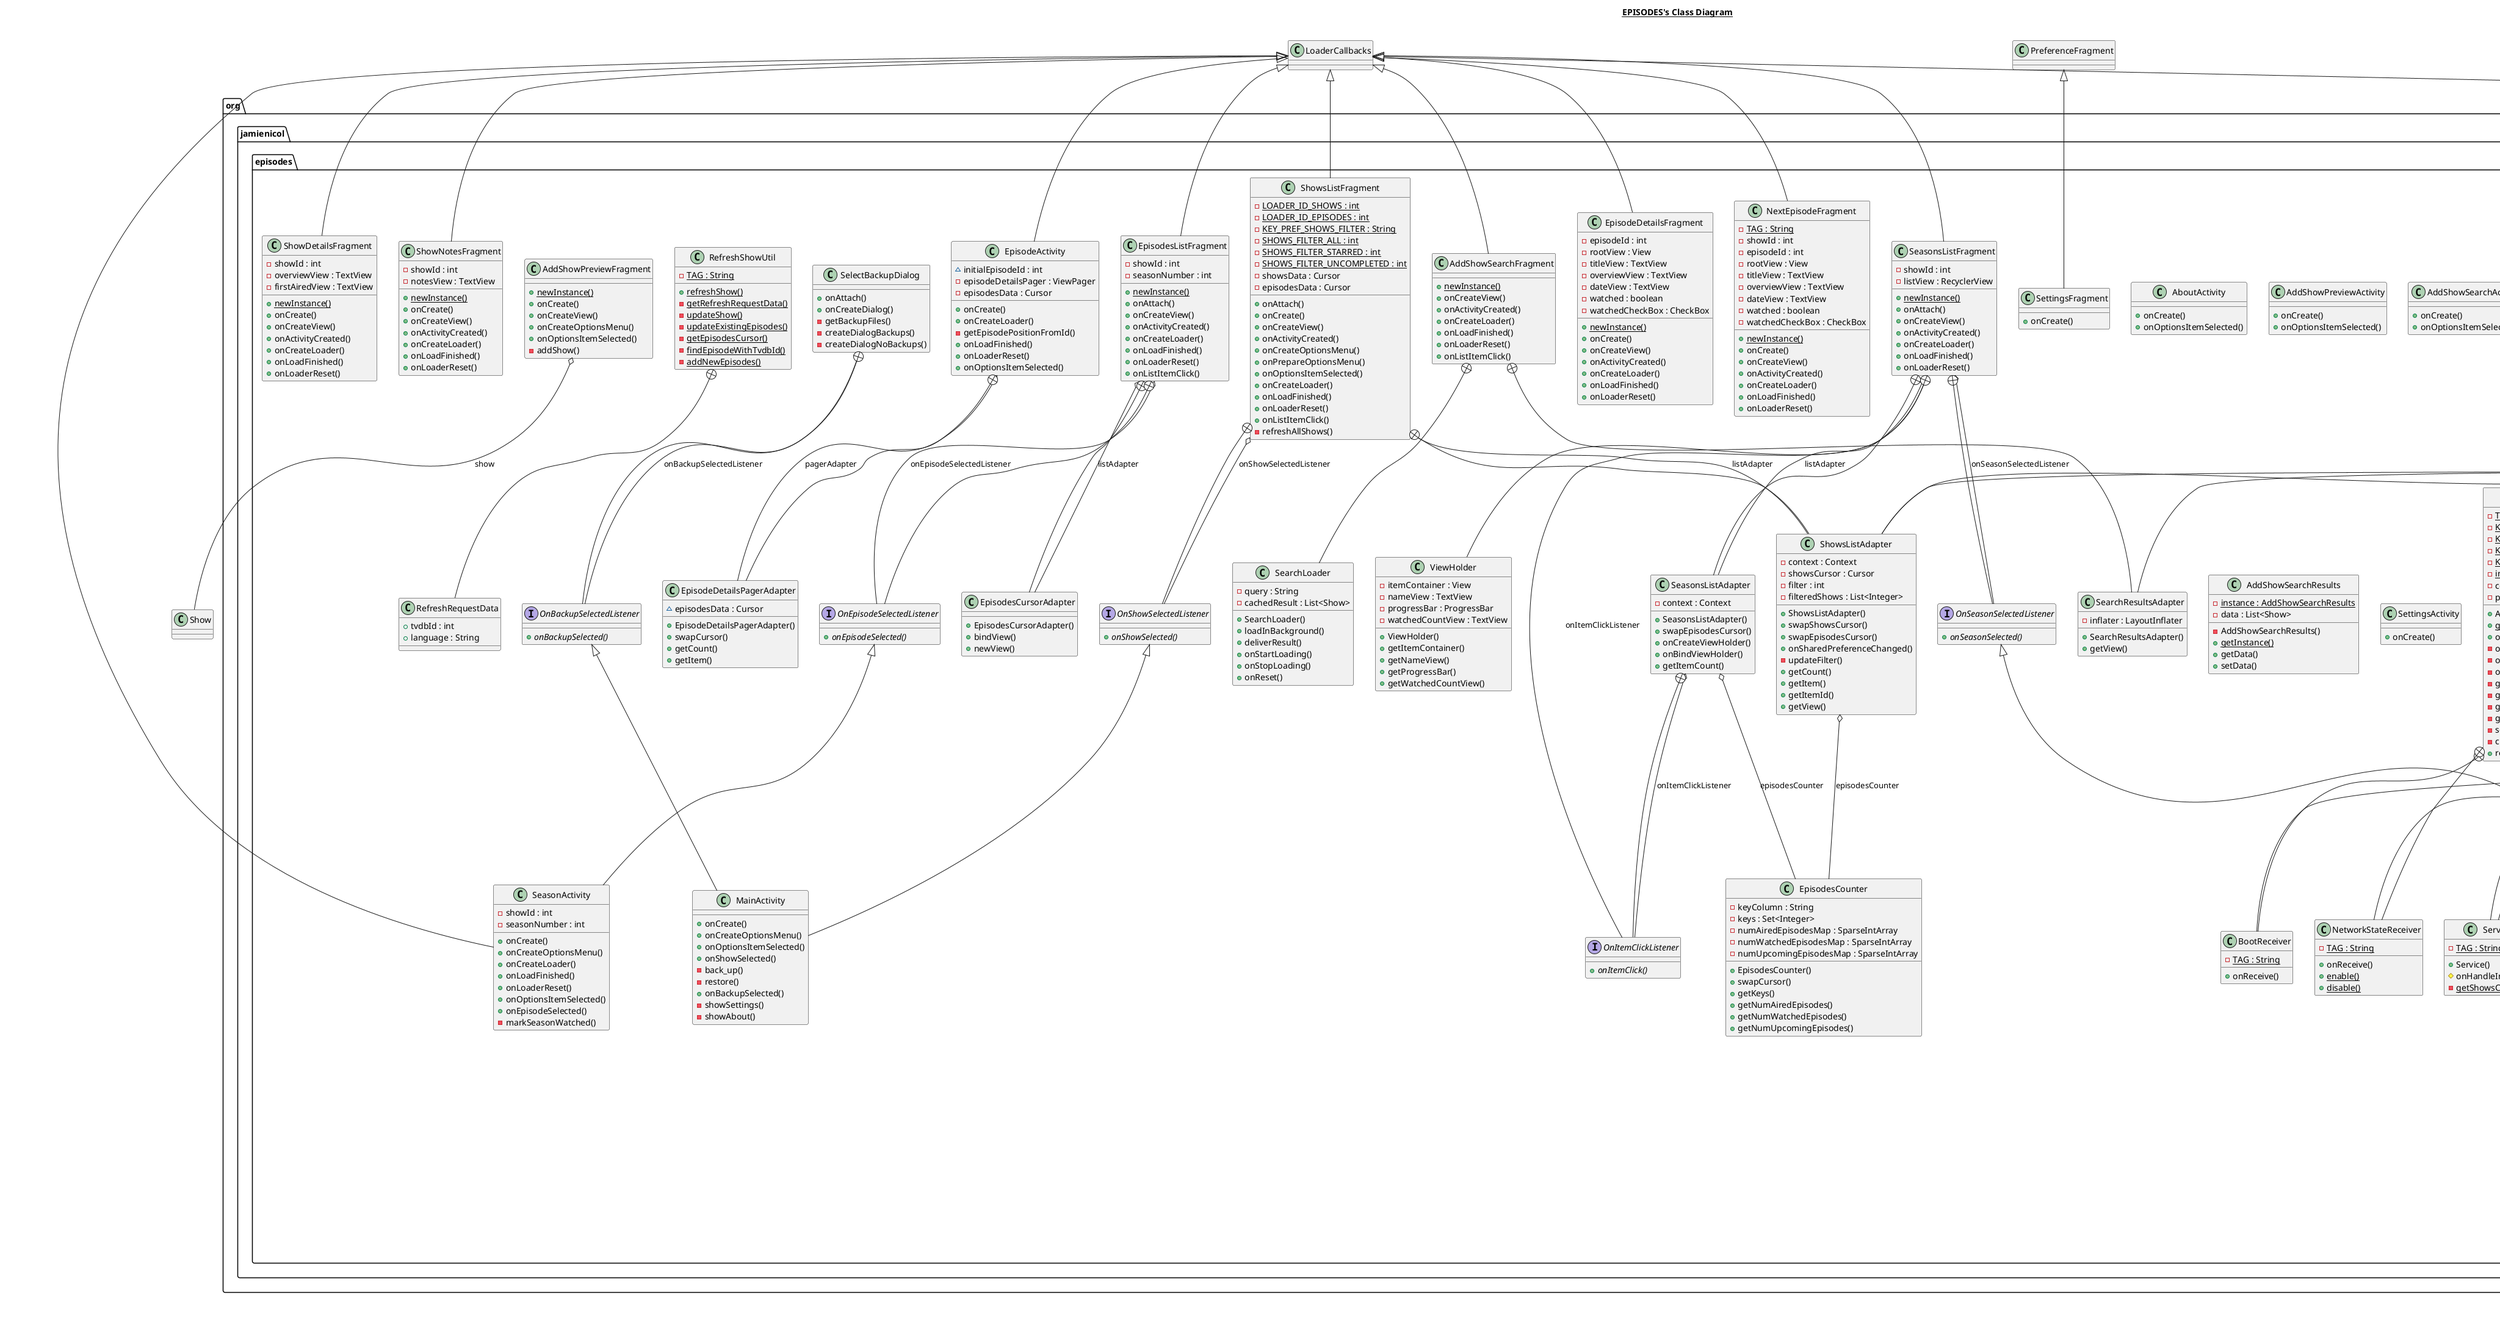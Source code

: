 @startuml

title __EPISODES's Class Diagram__\n

  package org.jamienicol.episodes {
    class AboutActivity {
        + onCreate()
        + onOptionsItemSelected()
    }
  }
  

  package org.jamienicol.episodes {
    class AddShowPreviewActivity {
        + onCreate()
        + onOptionsItemSelected()
    }
  }
  

  package org.jamienicol.episodes {
    class AddShowPreviewFragment {
        {static} + newInstance()
        + onCreate()
        + onCreateView()
        + onCreateOptionsMenu()
        + onOptionsItemSelected()
        - addShow()
    }
  }
  

  package org.jamienicol.episodes {
    class AddShowSearchActivity {
        + onCreate()
        + onOptionsItemSelected()
    }
  }
  

  package org.jamienicol.episodes {
    class AddShowSearchFragment {
        {static} + newInstance()
        + onCreateView()
        + onActivityCreated()
        + onCreateLoader()
        + onLoadFinished()
        + onLoaderReset()
        + onListItemClick()
    }
  }
  

  package org.jamienicol.episodes {
    class SearchLoader {
        - query : String
        - cachedResult : List<Show>
        + SearchLoader()
        + loadInBackground()
        + deliverResult()
        + onStartLoading()
        + onStopLoading()
        + onReset()
    }
  }
  

  package org.jamienicol.episodes {
    class SearchResultsAdapter {
        - inflater : LayoutInflater
        + SearchResultsAdapter()
        + getView()
    }
  }
  

  package org.jamienicol.episodes {
    class AddShowSearchResults {
        {static} - instance : AddShowSearchResults
        - data : List<Show>
        - AddShowSearchResults()
        {static} + getInstance()
        + getData()
        + setData()
    }
  }
  

  package org.jamienicol.episodes {
    class AutoRefreshHelper {
        {static} - TAG : String
        {static} - KEY_PREF_AUTO_REFRESH_ENABLED : String
        {static} - KEY_PREF_AUTO_REFRESH_PERIOD : String
        {static} - KEY_PREF_AUTO_REFRESH_WIFI_ONLY : String
        {static} - KEY_LAST_AUTO_REFRESH_TIME : String
        {static} - instance : AutoRefreshHelper
        - context : Context
        - preferences : SharedPreferences
        + AutoRefreshHelper()
        {static} + getInstance()
        + onSharedPreferenceChanged()
        - onAutoRefreshEnabledChanged()
        - onAutoRefreshPeriodChanged()
        - onAutoRefreshWifiOnlyChanged()
        - getAutoRefreshEnabled()
        - getAutoRefreshPeriod()
        - getAutoRefreshWifiOnly()
        - getPrevAutoRefreshTime()
        - setPrevAutoRefreshTime()
        - checkNetwork()
        + rescheduleAlarm()
    }
  }
  

  package org.jamienicol.episodes {
    class Service {
        {static} - TAG : String
        + Service()
        # onHandleIntent()
        {static} - getShowsCursor()
    }
  }
  

  package org.jamienicol.episodes {
    class BootReceiver {
        {static} - TAG : String
        + onReceive()
    }
  }
  

  package org.jamienicol.episodes {
    class NetworkStateReceiver {
        {static} - TAG : String
        + onReceive()
        {static} + enable()
        {static} + disable()
    }
  }
  

  package org.jamienicol.episodes {
    class EpisodeActivity {
        ~ initialEpisodeId : int
        - episodeDetailsPager : ViewPager
        - episodesData : Cursor
        + onCreate()
        + onCreateLoader()
        - getEpisodePositionFromId()
        + onLoadFinished()
        + onLoaderReset()
        + onOptionsItemSelected()
    }
  }
  

  package org.jamienicol.episodes {
    class EpisodeDetailsPagerAdapter {
        ~ episodesData : Cursor
        + EpisodeDetailsPagerAdapter()
        + swapCursor()
        + getCount()
        + getItem()
    }
  }
  

  package org.jamienicol.episodes {
    class EpisodeDetailsFragment {
        - episodeId : int
        - rootView : View
        - titleView : TextView
        - overviewView : TextView
        - dateView : TextView
        - watched : boolean
        - watchedCheckBox : CheckBox
        {static} + newInstance()
        + onCreate()
        + onCreateView()
        + onActivityCreated()
        + onCreateLoader()
        + onLoadFinished()
        + onLoaderReset()
    }
  }
  

  package org.jamienicol.episodes {
    class EpisodesApplication {
        {static} - TAG : String
        {static} - instance : EpisodesApplication
        - httpClient : OkHttpClient
        + onCreate()
        {static} + getInstance()
        + getHttpClient()
    }
  }
  

  package org.jamienicol.episodes {
    class EpisodesCounter {
        - keyColumn : String
        - keys : Set<Integer>
        - numAiredEpisodesMap : SparseIntArray
        - numWatchedEpisodesMap : SparseIntArray
        - numUpcomingEpisodesMap : SparseIntArray
        + EpisodesCounter()
        + swapCursor()
        + getKeys()
        + getNumAiredEpisodes()
        + getNumWatchedEpisodes()
        + getNumUpcomingEpisodes()
    }
  }
  

  package org.jamienicol.episodes {
    class EpisodesListFragment {
        - showId : int
        - seasonNumber : int
        {static} + newInstance()
        + onAttach()
        + onCreateView()
        + onActivityCreated()
        + onCreateLoader()
        + onLoadFinished()
        + onLoaderReset()
        + onListItemClick()
    }
  }
  

  package org.jamienicol.episodes {
    interface OnEpisodeSelectedListener {
        {abstract} + onEpisodeSelected()
    }
  }
  

  package org.jamienicol.episodes {
    class EpisodesCursorAdapter {
        + EpisodesCursorAdapter()
        + bindView()
        + newView()
    }
  }
  

  package org.jamienicol.episodes {
    class MainActivity {
        + onCreate()
        + onCreateOptionsMenu()
        + onOptionsItemSelected()
        + onShowSelected()
        - back_up()
        - restore()
        + onBackupSelected()
        - showSettings()
        - showAbout()
    }
  }
  

  package org.jamienicol.episodes {
    class NextEpisodeFragment {
        {static} - TAG : String
        - showId : int
        - episodeId : int
        - rootView : View
        - titleView : TextView
        - overviewView : TextView
        - dateView : TextView
        - watched : boolean
        - watchedCheckBox : CheckBox
        {static} + newInstance()
        + onCreate()
        + onCreateView()
        + onActivityCreated()
        + onCreateLoader()
        + onLoadFinished()
        + onLoaderReset()
    }
  }
  

  package org.jamienicol.episodes {
    class RefreshShowUtil {
        {static} - TAG : String
        {static} + refreshShow()
        {static} - getRefreshRequestData()
        {static} - updateShow()
        {static} - updateExistingEpisodes()
        {static} - getEpisodesCursor()
        {static} - findEpisodeWithTvdbId()
        {static} - addNewEpisodes()
    }
  }
  

  package org.jamienicol.episodes {
    class RefreshRequestData {
        + tvdbId : int
        + language : String
    }
  }
  

  package org.jamienicol.episodes {
    class SeasonActivity {
        - showId : int
        - seasonNumber : int
        + onCreate()
        + onCreateOptionsMenu()
        + onCreateLoader()
        + onLoadFinished()
        + onLoaderReset()
        + onOptionsItemSelected()
        + onEpisodeSelected()
        - markSeasonWatched()
    }
  }
  

  package org.jamienicol.episodes {
    class SeasonsListFragment {
        - showId : int
        - listView : RecyclerView
        {static} + newInstance()
        + onAttach()
        + onCreateView()
        + onActivityCreated()
        + onCreateLoader()
        + onLoadFinished()
        + onLoaderReset()
    }
  }
  

  package org.jamienicol.episodes {
    interface OnSeasonSelectedListener {
        {abstract} + onSeasonSelected()
    }
  }
  

  package org.jamienicol.episodes {
    class ViewHolder {
        - itemContainer : View
        - nameView : TextView
        - progressBar : ProgressBar
        - watchedCountView : TextView
        + ViewHolder()
        + getItemContainer()
        + getNameView()
        + getProgressBar()
        + getWatchedCountView()
    }
  }
  

  package org.jamienicol.episodes {
    class SeasonsListAdapter {
        - context : Context
        + SeasonsListAdapter()
        + swapEpisodesCursor()
        + onCreateViewHolder()
        + onBindViewHolder()
        + getItemCount()
    }
  }
  

  package org.jamienicol.episodes {
    interface OnItemClickListener {
        {abstract} + onItemClick()
    }
  }
  

  package org.jamienicol.episodes {
    class SelectBackupDialog {
        + onAttach()
        + onCreateDialog()
        - getBackupFiles()
        - createDialogBackups()
        - createDialogNoBackups()
    }
  }
  

  package org.jamienicol.episodes {
    interface OnBackupSelectedListener {
        {abstract} + onBackupSelected()
    }
  }
  

  package org.jamienicol.episodes {
    class SettingsActivity {
        + onCreate()
    }
  }
  

  package org.jamienicol.episodes {
    class SettingsFragment {
        + onCreate()
    }
  }
  

  package org.jamienicol.episodes {
    class ShowActivity {
        {static} - KEY_DEFAULT_TAB : String
        - showId : int
        - isShowStarred : boolean
        - headerImage : ImageView
        - toolbar : Toolbar
        - titleView : TextView
        - tabStrip : TabLayout
        - pager : ViewPager
        + onCreate()
        + onCreateOptionsMenu()
        + onPrepareOptionsMenu()
        + onOptionsItemSelected()
        + onCreateLoader()
        + onLoadFinished()
        + onLoaderReset()
        + onPageScrolled()
        + onPageSelected()
        + onPageScrollStateChanged()
        + onSeasonSelected()
        - toggleShowStarred()
        - refreshShow()
        - markShowWatched()
        - deleteShow()
    }
  }
  

  package org.jamienicol.episodes {
    class PagerAdapter {
        - context : Context
        - showId : int
        + PagerAdapter()
        + getCount()
        + getPageTitle()
        + getItem()
    }
  }
  

  package org.jamienicol.episodes {
    class ShowDetailsFragment {
        - showId : int
        - overviewView : TextView
        - firstAiredView : TextView
        {static} + newInstance()
        + onCreate()
        + onCreateView()
        + onActivityCreated()
        + onCreateLoader()
        + onLoadFinished()
        + onLoaderReset()
    }
  }
  

  package org.jamienicol.episodes {
    class ShowNotesFragment {
        - showId : int
        - notesView : TextView
        {static} + newInstance()
        + onCreate()
        + onCreateView()
        + onActivityCreated()
        + onCreateLoader()
        + onLoadFinished()
        + onLoaderReset()
    }
  }
  

  package org.jamienicol.episodes {
    class ShowsListFragment {
        {static} - LOADER_ID_SHOWS : int
        {static} - LOADER_ID_EPISODES : int
        {static} - KEY_PREF_SHOWS_FILTER : String
        {static} - SHOWS_FILTER_ALL : int
        {static} - SHOWS_FILTER_STARRED : int
        {static} - SHOWS_FILTER_UNCOMPLETED : int
        - showsData : Cursor
        - episodesData : Cursor
        + onAttach()
        + onCreate()
        + onCreateView()
        + onActivityCreated()
        + onCreateOptionsMenu()
        + onPrepareOptionsMenu()
        + onOptionsItemSelected()
        + onCreateLoader()
        + onLoadFinished()
        + onLoaderReset()
        + onListItemClick()
        - refreshAllShows()
    }
  }
  

  package org.jamienicol.episodes {
    interface OnShowSelectedListener {
        {abstract} + onShowSelected()
    }
  }
  

  package org.jamienicol.episodes {
    class ShowsListAdapter {
        - context : Context
        - showsCursor : Cursor
        - filter : int
        - filteredShows : List<Integer>
        + ShowsListAdapter()
        + swapShowsCursor()
        + swapEpisodesCursor()
        + onSharedPreferenceChanged()
        - updateFilter()
        + getCount()
        + getItem()
        + getItemId()
        + getView()
    }
  }
  

  AddShowPreviewFragment o-- Show : show
  AddShowSearchFragment -up-|> LoaderCallbacks
  AddShowSearchFragment +-down- SearchLoader
  AddShowSearchFragment +-down- SearchResultsAdapter
  SearchResultsAdapter -up-|> ArrayAdapter
  AutoRefreshHelper -up-|> OnSharedPreferenceChangeListener
  AutoRefreshHelper +-down- Service
  AutoRefreshHelper +-down- BootReceiver
  AutoRefreshHelper +-down- NetworkStateReceiver
  Service -up-|> IntentService
  BootReceiver -up-|> BroadcastReceiver
  NetworkStateReceiver -up-|> BroadcastReceiver
  EpisodeActivity -up-|> LoaderCallbacks
  EpisodeActivity o-- EpisodeDetailsPagerAdapter : pagerAdapter
  EpisodeActivity +-down- EpisodeDetailsPagerAdapter
  EpisodeDetailsFragment -up-|> LoaderCallbacks
  EpisodesApplication -up-|> Application
  EpisodesApplication o-- AutoRefreshHelper : autoRefreshHelper
  EpisodesListFragment -up-|> LoaderCallbacks
  EpisodesListFragment o-- EpisodesCursorAdapter : listAdapter
  EpisodesListFragment o-- OnEpisodeSelectedListener : onEpisodeSelectedListener
  EpisodesListFragment +-down- OnEpisodeSelectedListener
  EpisodesListFragment +-down- EpisodesCursorAdapter
  MainActivity -up-|> OnShowSelectedListener
  MainActivity -up-|> OnBackupSelectedListener
  NextEpisodeFragment -up-|> LoaderCallbacks
  RefreshShowUtil +-down- RefreshRequestData
  SeasonActivity -up-|> LoaderCallbacks
  SeasonActivity -up-|> OnEpisodeSelectedListener
  SeasonsListFragment -up-|> LoaderCallbacks
  SeasonsListFragment o-- SeasonsListAdapter : listAdapter
  SeasonsListFragment o-- OnSeasonSelectedListener : onSeasonSelectedListener
  SeasonsListFragment o-- OnItemClickListener : onItemClickListener
  SeasonsListFragment +-down- OnSeasonSelectedListener
  SeasonsListFragment +-down- ViewHolder
  SeasonsListFragment +-down- SeasonsListAdapter
  SeasonsListAdapter o-- OnItemClickListener : onItemClickListener
  SeasonsListAdapter o-- EpisodesCounter : episodesCounter
  SeasonsListAdapter +-down- OnItemClickListener
  SelectBackupDialog o-- OnBackupSelectedListener : onBackupSelectedListener
  SelectBackupDialog +-down- OnBackupSelectedListener
  SettingsFragment -up-|> PreferenceFragment
  InstantiationException -up-|> AndroidRuntimeException
  SavedState -up-|> Parcelable
  ShowActivity -up-|> LoaderCallbacks
  ShowActivity -up-|> OnPageChangeListener
  ShowActivity -up-|> OnSeasonSelectedListener
  ShowActivity o-- PagerAdapter : pagerAdapter
  ShowActivity +-down- PagerAdapter
  ShowDetailsFragment -up-|> LoaderCallbacks
  ShowNotesFragment -up-|> LoaderCallbacks
  ShowsListFragment -up-|> LoaderCallbacks
  ShowsListFragment o-- ShowsListAdapter : listAdapter
  ShowsListFragment o-- OnShowSelectedListener : onShowSelectedListener
  ShowsListFragment +-down- OnShowSelectedListener
  ShowsListFragment +-down- ShowsListAdapter
  ShowsListAdapter -up-|> OnSharedPreferenceChangeListener
  ShowsListAdapter -up-|> BaseAdapter
  ShowsListAdapter o-- EpisodesCounter : episodesCounter


right footer


PlantUML diagram generated by SketchIt! (https://bitbucket.org/pmesmeur/sketch.it)
For more information about this tool, please contact philippe.mesmeur@gmail.com
endfooter

@enduml
